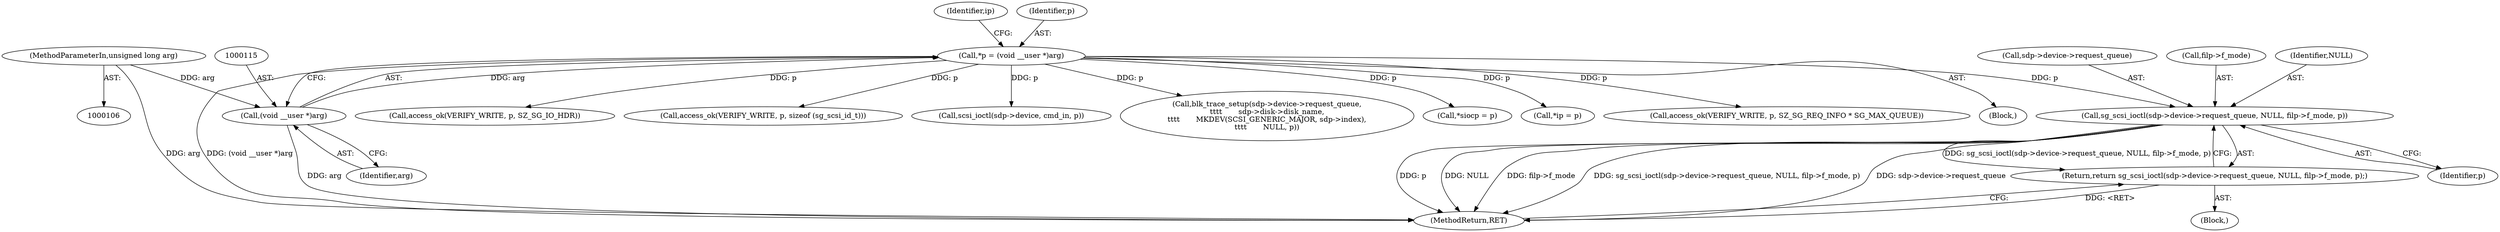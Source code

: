 digraph "0_linux_3e0097499839e0fe3af380410eababe5a47c4cf9_0@pointer" {
"1000929" [label="(Call,sg_scsi_ioctl(sdp->device->request_queue, NULL, filp->f_mode, p))"];
"1000112" [label="(Call,*p = (void __user *)arg)"];
"1000114" [label="(Call,(void __user *)arg)"];
"1000109" [label="(MethodParameterIn,unsigned long arg)"];
"1000928" [label="(Return,return sg_scsi_ioctl(sdp->device->request_queue, NULL, filp->f_mode, p);)"];
"1000116" [label="(Identifier,arg)"];
"1000906" [label="(Call,*siocp = p)"];
"1000114" [label="(Call,(void __user *)arg)"];
"1000118" [label="(Call,*ip = p)"];
"1000939" [label="(Identifier,p)"];
"1000807" [label="(Call,access_ok(VERIFY_WRITE, p, SZ_SG_REQ_INFO * SG_MAX_QUEUE))"];
"1000929" [label="(Call,sg_scsi_ioctl(sdp->device->request_queue, NULL, filp->f_mode, p))"];
"1000119" [label="(Identifier,ip)"];
"1000110" [label="(Block,)"];
"1001060" [label="(MethodReturn,RET)"];
"1000930" [label="(Call,sdp->device->request_queue)"];
"1000936" [label="(Call,filp->f_mode)"];
"1000189" [label="(Call,access_ok(VERIFY_WRITE, p, SZ_SG_IO_HDR))"];
"1000112" [label="(Call,*p = (void __user *)arg)"];
"1000113" [label="(Identifier,p)"];
"1000109" [label="(MethodParameterIn,unsigned long arg)"];
"1000360" [label="(Call,access_ok(VERIFY_WRITE, p, sizeof (sg_scsi_id_t)))"];
"1001054" [label="(Call,scsi_ioctl(sdp->device, cmd_in, p))"];
"1000167" [label="(Block,)"];
"1000935" [label="(Identifier,NULL)"];
"1000971" [label="(Call,blk_trace_setup(sdp->device->request_queue,\n\t\t\t\t       sdp->disk->disk_name,\n\t\t\t\t       MKDEV(SCSI_GENERIC_MAJOR, sdp->index),\n\t\t\t\t       NULL, p))"];
"1000928" [label="(Return,return sg_scsi_ioctl(sdp->device->request_queue, NULL, filp->f_mode, p);)"];
"1000929" -> "1000928"  [label="AST: "];
"1000929" -> "1000939"  [label="CFG: "];
"1000930" -> "1000929"  [label="AST: "];
"1000935" -> "1000929"  [label="AST: "];
"1000936" -> "1000929"  [label="AST: "];
"1000939" -> "1000929"  [label="AST: "];
"1000928" -> "1000929"  [label="CFG: "];
"1000929" -> "1001060"  [label="DDG: p"];
"1000929" -> "1001060"  [label="DDG: NULL"];
"1000929" -> "1001060"  [label="DDG: filp->f_mode"];
"1000929" -> "1001060"  [label="DDG: sg_scsi_ioctl(sdp->device->request_queue, NULL, filp->f_mode, p)"];
"1000929" -> "1001060"  [label="DDG: sdp->device->request_queue"];
"1000929" -> "1000928"  [label="DDG: sg_scsi_ioctl(sdp->device->request_queue, NULL, filp->f_mode, p)"];
"1000112" -> "1000929"  [label="DDG: p"];
"1000112" -> "1000110"  [label="AST: "];
"1000112" -> "1000114"  [label="CFG: "];
"1000113" -> "1000112"  [label="AST: "];
"1000114" -> "1000112"  [label="AST: "];
"1000119" -> "1000112"  [label="CFG: "];
"1000112" -> "1001060"  [label="DDG: (void __user *)arg"];
"1000114" -> "1000112"  [label="DDG: arg"];
"1000112" -> "1000118"  [label="DDG: p"];
"1000112" -> "1000189"  [label="DDG: p"];
"1000112" -> "1000360"  [label="DDG: p"];
"1000112" -> "1000807"  [label="DDG: p"];
"1000112" -> "1000906"  [label="DDG: p"];
"1000112" -> "1000971"  [label="DDG: p"];
"1000112" -> "1001054"  [label="DDG: p"];
"1000114" -> "1000116"  [label="CFG: "];
"1000115" -> "1000114"  [label="AST: "];
"1000116" -> "1000114"  [label="AST: "];
"1000114" -> "1001060"  [label="DDG: arg"];
"1000109" -> "1000114"  [label="DDG: arg"];
"1000109" -> "1000106"  [label="AST: "];
"1000109" -> "1001060"  [label="DDG: arg"];
"1000928" -> "1000167"  [label="AST: "];
"1001060" -> "1000928"  [label="CFG: "];
"1000928" -> "1001060"  [label="DDG: <RET>"];
}
